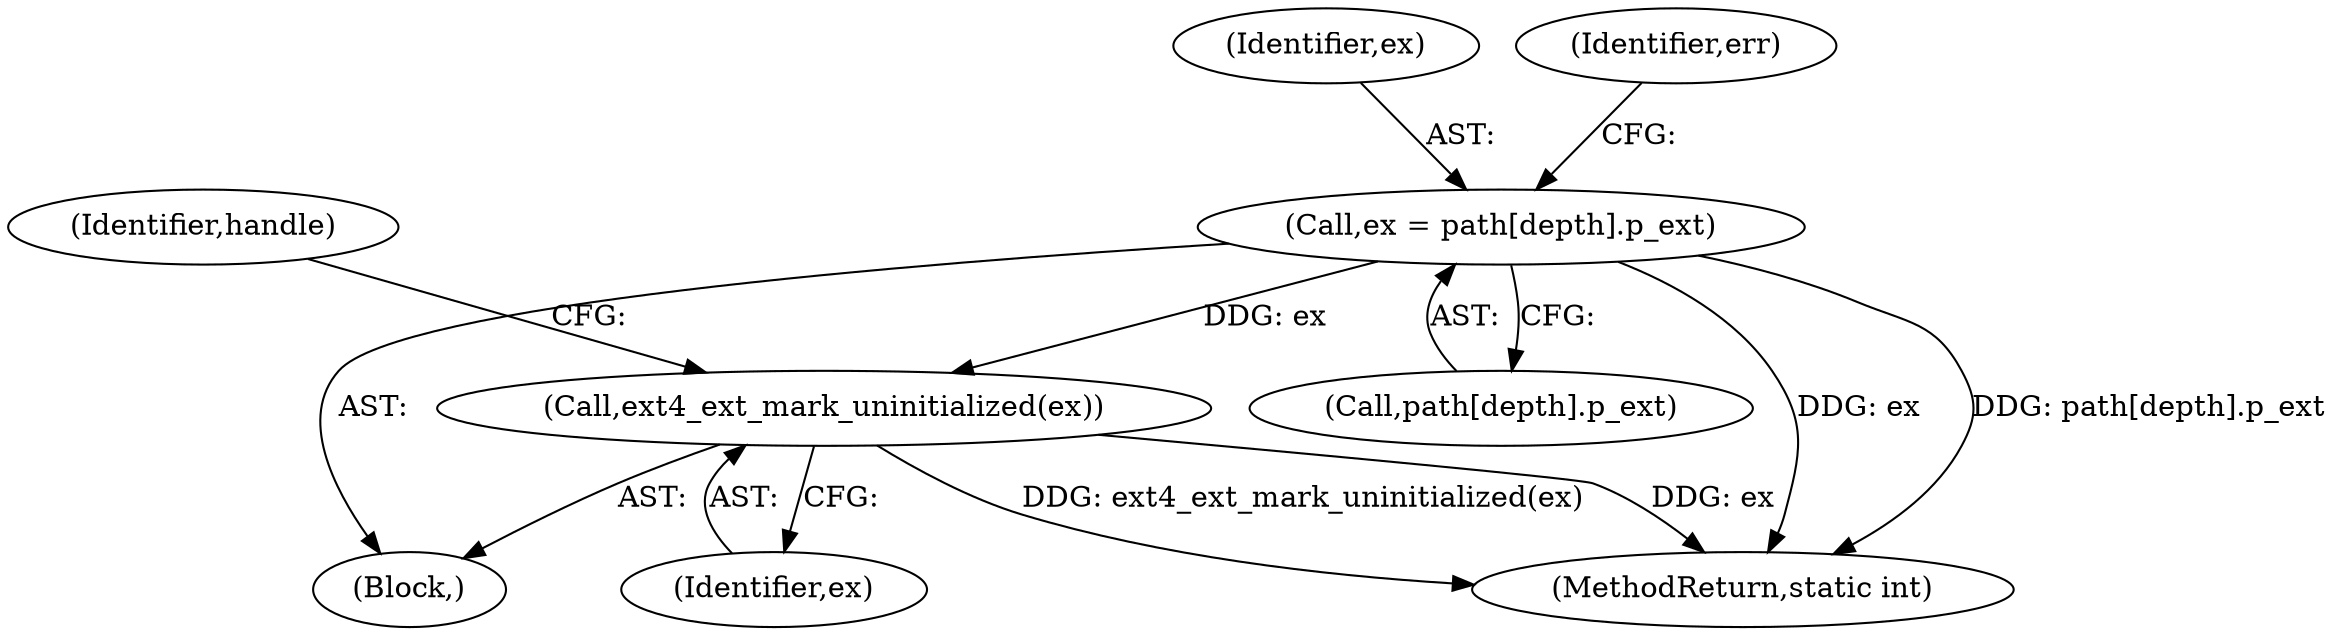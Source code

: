 digraph "1_linux_667eff35a1f56fa74ce98a0c7c29a40adc1ba4e3@array" {
"1000543" [label="(Call,ex = path[depth].p_ext)"];
"1000562" [label="(Call,ext4_ext_mark_uninitialized(ex))"];
"1000544" [label="(Identifier,ex)"];
"1000563" [label="(Identifier,ex)"];
"1000562" [label="(Call,ext4_ext_mark_uninitialized(ex))"];
"1000551" [label="(Identifier,err)"];
"1000565" [label="(Identifier,handle)"];
"1000543" [label="(Call,ex = path[depth].p_ext)"];
"1000518" [label="(Block,)"];
"1001006" [label="(MethodReturn,static int)"];
"1000545" [label="(Call,path[depth].p_ext)"];
"1000543" -> "1000518"  [label="AST: "];
"1000543" -> "1000545"  [label="CFG: "];
"1000544" -> "1000543"  [label="AST: "];
"1000545" -> "1000543"  [label="AST: "];
"1000551" -> "1000543"  [label="CFG: "];
"1000543" -> "1001006"  [label="DDG: path[depth].p_ext"];
"1000543" -> "1001006"  [label="DDG: ex"];
"1000543" -> "1000562"  [label="DDG: ex"];
"1000562" -> "1000518"  [label="AST: "];
"1000562" -> "1000563"  [label="CFG: "];
"1000563" -> "1000562"  [label="AST: "];
"1000565" -> "1000562"  [label="CFG: "];
"1000562" -> "1001006"  [label="DDG: ex"];
"1000562" -> "1001006"  [label="DDG: ext4_ext_mark_uninitialized(ex)"];
}

